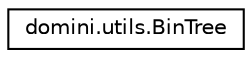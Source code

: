 digraph "Graphical Class Hierarchy"
{
  edge [fontname="Helvetica",fontsize="10",labelfontname="Helvetica",labelfontsize="10"];
  node [fontname="Helvetica",fontsize="10",shape=record];
  rankdir="LR";
  Node0 [label="domini.utils.BinTree",height=0.2,width=0.4,color="black", fillcolor="white", style="filled",URL="$classdomini_1_1utils_1_1BinTree.html",tooltip="Permet expressar arbres binaris on les fulles poden prendre valors enters. "];
}
